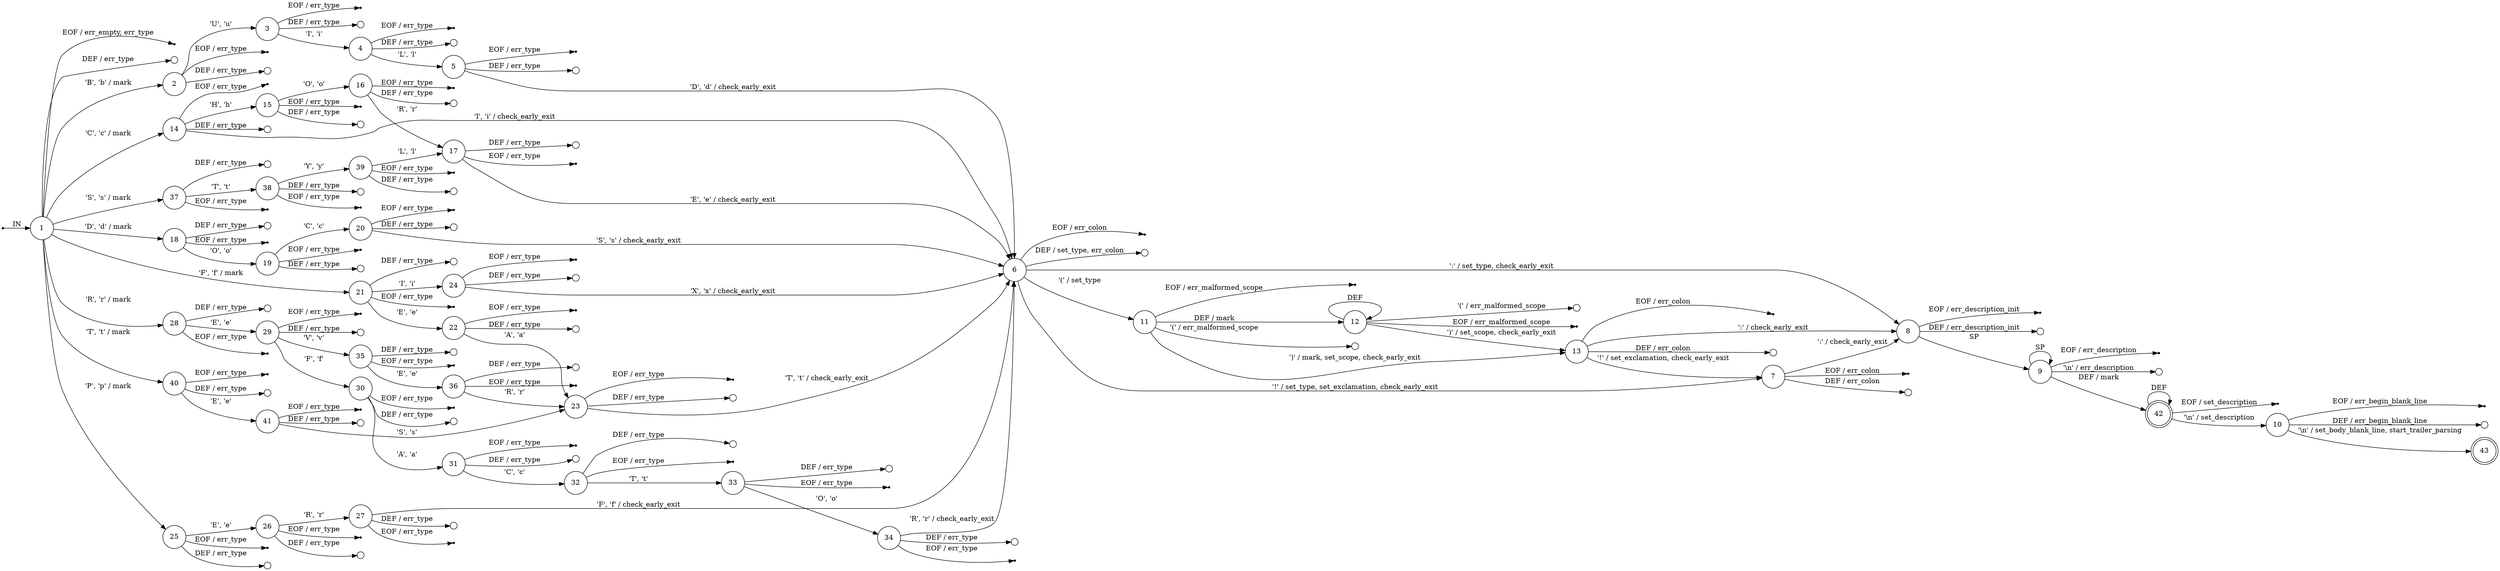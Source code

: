 digraph conventionalcommits {
	rankdir=LR;
	node [ shape = point ];
	ENTRY;
	eof_1;
	eof_2;
	eof_3;
	eof_4;
	eof_5;
	eof_6;
	eof_7;
	eof_8;
	eof_9;
	eof_10;
	eof_11;
	eof_12;
	eof_13;
	eof_14;
	eof_15;
	eof_16;
	eof_17;
	eof_18;
	eof_19;
	eof_20;
	eof_21;
	eof_22;
	eof_23;
	eof_24;
	eof_25;
	eof_26;
	eof_27;
	eof_28;
	eof_29;
	eof_30;
	eof_31;
	eof_32;
	eof_33;
	eof_34;
	eof_35;
	eof_36;
	eof_37;
	eof_38;
	eof_39;
	eof_40;
	eof_41;
	eof_42;
	node [ shape = circle, height = 0.2 ];
	err_1 [ label=""];
	err_2 [ label=""];
	err_3 [ label=""];
	err_4 [ label=""];
	err_5 [ label=""];
	err_6 [ label=""];
	err_7 [ label=""];
	err_8 [ label=""];
	err_9 [ label=""];
	err_10 [ label=""];
	err_11 [ label=""];
	err_12 [ label=""];
	err_13 [ label=""];
	err_14 [ label=""];
	err_15 [ label=""];
	err_16 [ label=""];
	err_17 [ label=""];
	err_18 [ label=""];
	err_19 [ label=""];
	err_20 [ label=""];
	err_21 [ label=""];
	err_22 [ label=""];
	err_23 [ label=""];
	err_24 [ label=""];
	err_25 [ label=""];
	err_26 [ label=""];
	err_27 [ label=""];
	err_28 [ label=""];
	err_29 [ label=""];
	err_30 [ label=""];
	err_31 [ label=""];
	err_32 [ label=""];
	err_33 [ label=""];
	err_34 [ label=""];
	err_35 [ label=""];
	err_36 [ label=""];
	err_37 [ label=""];
	err_38 [ label=""];
	err_39 [ label=""];
	err_40 [ label=""];
	err_41 [ label=""];
	node [ fixedsize = true, height = 0.65, shape = doublecircle ];
	42;
	43;
	node [ shape = circle ];
	1 -> 2 [ label = "'B', 'b' / mark" ];
	1 -> 14 [ label = "'C', 'c' / mark" ];
	1 -> 18 [ label = "'D', 'd' / mark" ];
	1 -> 21 [ label = "'F', 'f' / mark" ];
	1 -> 25 [ label = "'P', 'p' / mark" ];
	1 -> 28 [ label = "'R', 'r' / mark" ];
	1 -> 37 [ label = "'S', 's' / mark" ];
	1 -> 40 [ label = "'T', 't' / mark" ];
	1 -> err_1 [ label = "DEF / err_type" ];
	2 -> 3 [ label = "'U', 'u'" ];
	2 -> err_2 [ label = "DEF / err_type" ];
	3 -> 4 [ label = "'I', 'i'" ];
	3 -> err_3 [ label = "DEF / err_type" ];
	4 -> 5 [ label = "'L', 'l'" ];
	4 -> err_4 [ label = "DEF / err_type" ];
	5 -> 6 [ label = "'D', 'd' / check_early_exit" ];
	5 -> err_5 [ label = "DEF / err_type" ];
	6 -> 7 [ label = "'!' / set_type, set_exclamation, check_early_exit" ];
	6 -> 11 [ label = "'(' / set_type" ];
	6 -> 8 [ label = "':' / set_type, check_early_exit" ];
	6 -> err_6 [ label = "DEF / set_type, err_colon" ];
	7 -> 8 [ label = "':' / check_early_exit" ];
	7 -> err_7 [ label = "DEF / err_colon" ];
	8 -> 9 [ label = "SP" ];
	8 -> err_8 [ label = "DEF / err_description_init" ];
	9 -> err_9 [ label = "'\\n' / err_description" ];
	9 -> 9 [ label = "SP" ];
	9 -> 42 [ label = "DEF / mark" ];
	10 -> 43 [ label = "'\\n' / set_body_blank_line, start_trailer_parsing" ];
	10 -> err_10 [ label = "DEF / err_begin_blank_line" ];
	11 -> err_11 [ label = "'(' / err_malformed_scope" ];
	11 -> 13 [ label = "')' / mark, set_scope, check_early_exit" ];
	11 -> 12 [ label = "DEF / mark" ];
	12 -> err_12 [ label = "'(' / err_malformed_scope" ];
	12 -> 13 [ label = "')' / set_scope, check_early_exit" ];
	12 -> 12 [ label = "DEF" ];
	13 -> 7 [ label = "'!' / set_exclamation, check_early_exit" ];
	13 -> 8 [ label = "':' / check_early_exit" ];
	13 -> err_13 [ label = "DEF / err_colon" ];
	14 -> 15 [ label = "'H', 'h'" ];
	14 -> 6 [ label = "'I', 'i' / check_early_exit" ];
	14 -> err_14 [ label = "DEF / err_type" ];
	15 -> 16 [ label = "'O', 'o'" ];
	15 -> err_15 [ label = "DEF / err_type" ];
	16 -> 17 [ label = "'R', 'r'" ];
	16 -> err_16 [ label = "DEF / err_type" ];
	17 -> 6 [ label = "'E', 'e' / check_early_exit" ];
	17 -> err_17 [ label = "DEF / err_type" ];
	18 -> 19 [ label = "'O', 'o'" ];
	18 -> err_18 [ label = "DEF / err_type" ];
	19 -> 20 [ label = "'C', 'c'" ];
	19 -> err_19 [ label = "DEF / err_type" ];
	20 -> 6 [ label = "'S', 's' / check_early_exit" ];
	20 -> err_20 [ label = "DEF / err_type" ];
	21 -> 22 [ label = "'E', 'e'" ];
	21 -> 24 [ label = "'I', 'i'" ];
	21 -> err_21 [ label = "DEF / err_type" ];
	22 -> 23 [ label = "'A', 'a'" ];
	22 -> err_22 [ label = "DEF / err_type" ];
	23 -> 6 [ label = "'T', 't' / check_early_exit" ];
	23 -> err_23 [ label = "DEF / err_type" ];
	24 -> 6 [ label = "'X', 'x' / check_early_exit" ];
	24 -> err_24 [ label = "DEF / err_type" ];
	25 -> 26 [ label = "'E', 'e'" ];
	25 -> err_25 [ label = "DEF / err_type" ];
	26 -> 27 [ label = "'R', 'r'" ];
	26 -> err_26 [ label = "DEF / err_type" ];
	27 -> 6 [ label = "'F', 'f' / check_early_exit" ];
	27 -> err_27 [ label = "DEF / err_type" ];
	28 -> 29 [ label = "'E', 'e'" ];
	28 -> err_28 [ label = "DEF / err_type" ];
	29 -> 30 [ label = "'F', 'f'" ];
	29 -> 35 [ label = "'V', 'v'" ];
	29 -> err_29 [ label = "DEF / err_type" ];
	30 -> 31 [ label = "'A', 'a'" ];
	30 -> err_30 [ label = "DEF / err_type" ];
	31 -> 32 [ label = "'C', 'c'" ];
	31 -> err_31 [ label = "DEF / err_type" ];
	32 -> 33 [ label = "'T', 't'" ];
	32 -> err_32 [ label = "DEF / err_type" ];
	33 -> 34 [ label = "'O', 'o'" ];
	33 -> err_33 [ label = "DEF / err_type" ];
	34 -> 6 [ label = "'R', 'r' / check_early_exit" ];
	34 -> err_34 [ label = "DEF / err_type" ];
	35 -> 36 [ label = "'E', 'e'" ];
	35 -> err_35 [ label = "DEF / err_type" ];
	36 -> 23 [ label = "'R', 'r'" ];
	36 -> err_36 [ label = "DEF / err_type" ];
	37 -> 38 [ label = "'T', 't'" ];
	37 -> err_37 [ label = "DEF / err_type" ];
	38 -> 39 [ label = "'Y', 'y'" ];
	38 -> err_38 [ label = "DEF / err_type" ];
	39 -> 17 [ label = "'L', 'l'" ];
	39 -> err_39 [ label = "DEF / err_type" ];
	40 -> 41 [ label = "'E', 'e'" ];
	40 -> err_40 [ label = "DEF / err_type" ];
	41 -> 23 [ label = "'S', 's'" ];
	41 -> err_41 [ label = "DEF / err_type" ];
	42 -> 10 [ label = "'\\n' / set_description" ];
	42 -> 42 [ label = "DEF" ];
	ENTRY -> 1 [ label = "IN" ];
	1 -> eof_1 [ label = "EOF / err_empty, err_type" ];
	2 -> eof_2 [ label = "EOF / err_type" ];
	3 -> eof_3 [ label = "EOF / err_type" ];
	4 -> eof_4 [ label = "EOF / err_type" ];
	5 -> eof_5 [ label = "EOF / err_type" ];
	6 -> eof_6 [ label = "EOF / err_colon" ];
	7 -> eof_7 [ label = "EOF / err_colon" ];
	8 -> eof_8 [ label = "EOF / err_description_init" ];
	9 -> eof_9 [ label = "EOF / err_description" ];
	10 -> eof_10 [ label = "EOF / err_begin_blank_line" ];
	11 -> eof_11 [ label = "EOF / err_malformed_scope" ];
	12 -> eof_12 [ label = "EOF / err_malformed_scope" ];
	13 -> eof_13 [ label = "EOF / err_colon" ];
	14 -> eof_14 [ label = "EOF / err_type" ];
	15 -> eof_15 [ label = "EOF / err_type" ];
	16 -> eof_16 [ label = "EOF / err_type" ];
	17 -> eof_17 [ label = "EOF / err_type" ];
	18 -> eof_18 [ label = "EOF / err_type" ];
	19 -> eof_19 [ label = "EOF / err_type" ];
	20 -> eof_20 [ label = "EOF / err_type" ];
	21 -> eof_21 [ label = "EOF / err_type" ];
	22 -> eof_22 [ label = "EOF / err_type" ];
	23 -> eof_23 [ label = "EOF / err_type" ];
	24 -> eof_24 [ label = "EOF / err_type" ];
	25 -> eof_25 [ label = "EOF / err_type" ];
	26 -> eof_26 [ label = "EOF / err_type" ];
	27 -> eof_27 [ label = "EOF / err_type" ];
	28 -> eof_28 [ label = "EOF / err_type" ];
	29 -> eof_29 [ label = "EOF / err_type" ];
	30 -> eof_30 [ label = "EOF / err_type" ];
	31 -> eof_31 [ label = "EOF / err_type" ];
	32 -> eof_32 [ label = "EOF / err_type" ];
	33 -> eof_33 [ label = "EOF / err_type" ];
	34 -> eof_34 [ label = "EOF / err_type" ];
	35 -> eof_35 [ label = "EOF / err_type" ];
	36 -> eof_36 [ label = "EOF / err_type" ];
	37 -> eof_37 [ label = "EOF / err_type" ];
	38 -> eof_38 [ label = "EOF / err_type" ];
	39 -> eof_39 [ label = "EOF / err_type" ];
	40 -> eof_40 [ label = "EOF / err_type" ];
	41 -> eof_41 [ label = "EOF / err_type" ];
	42 -> eof_42 [ label = "EOF / set_description" ];
}
